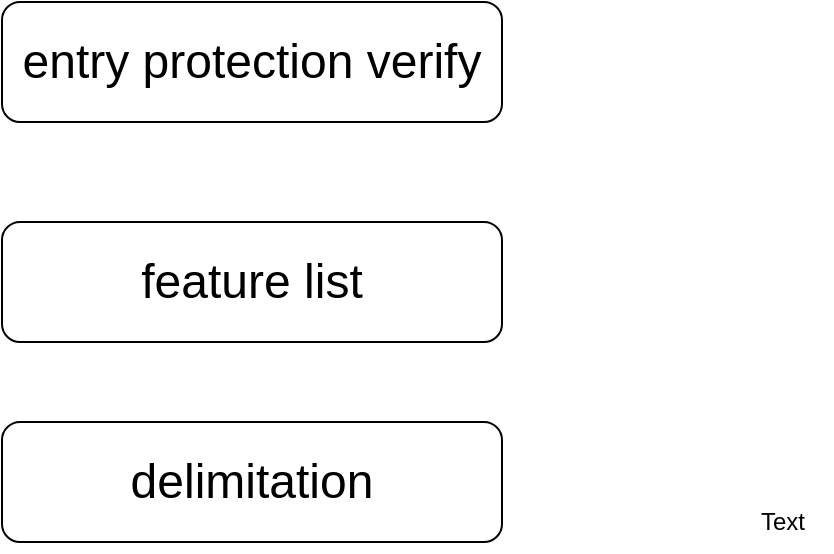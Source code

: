 <mxfile>
    <diagram id="-EldqeftA0zqghqZX85-" name="第 1 页">
        <mxGraphModel dx="1540" dy="849" grid="1" gridSize="10" guides="1" tooltips="1" connect="1" arrows="1" fold="1" page="1" pageScale="1" pageWidth="827" pageHeight="1169" math="0" shadow="0">
            <root>
                <mxCell id="0"/>
                <mxCell id="1" parent="0"/>
                <mxCell id="KtH93idEmtyI28sFHdmc-1" value="&lt;font style=&quot;font-size: 24px;&quot;&gt;entry protection verify&lt;/font&gt;" style="rounded=1;whiteSpace=wrap;html=1;" parent="1" vertex="1">
                    <mxGeometry x="140" y="190" width="250" height="60" as="geometry"/>
                </mxCell>
                <mxCell id="KtH93idEmtyI28sFHdmc-2" value="&lt;font style=&quot;font-size: 24px;&quot;&gt;feature list&lt;/font&gt;" style="rounded=1;whiteSpace=wrap;html=1;" parent="1" vertex="1">
                    <mxGeometry x="140" y="300" width="250" height="60" as="geometry"/>
                </mxCell>
                <mxCell id="KtH93idEmtyI28sFHdmc-3" value="&lt;font style=&quot;font-size: 24px;&quot;&gt;delimitation&lt;/font&gt;" style="rounded=1;whiteSpace=wrap;html=1;" parent="1" vertex="1">
                    <mxGeometry x="140" y="400" width="250" height="60" as="geometry"/>
                </mxCell>
                <mxCell id="2" value="Text" style="text;html=1;align=center;verticalAlign=middle;resizable=0;points=[];autosize=1;strokeColor=none;fillColor=none;" vertex="1" parent="1">
                    <mxGeometry x="505" y="435" width="50" height="30" as="geometry"/>
                </mxCell>
            </root>
        </mxGraphModel>
    </diagram>
</mxfile>